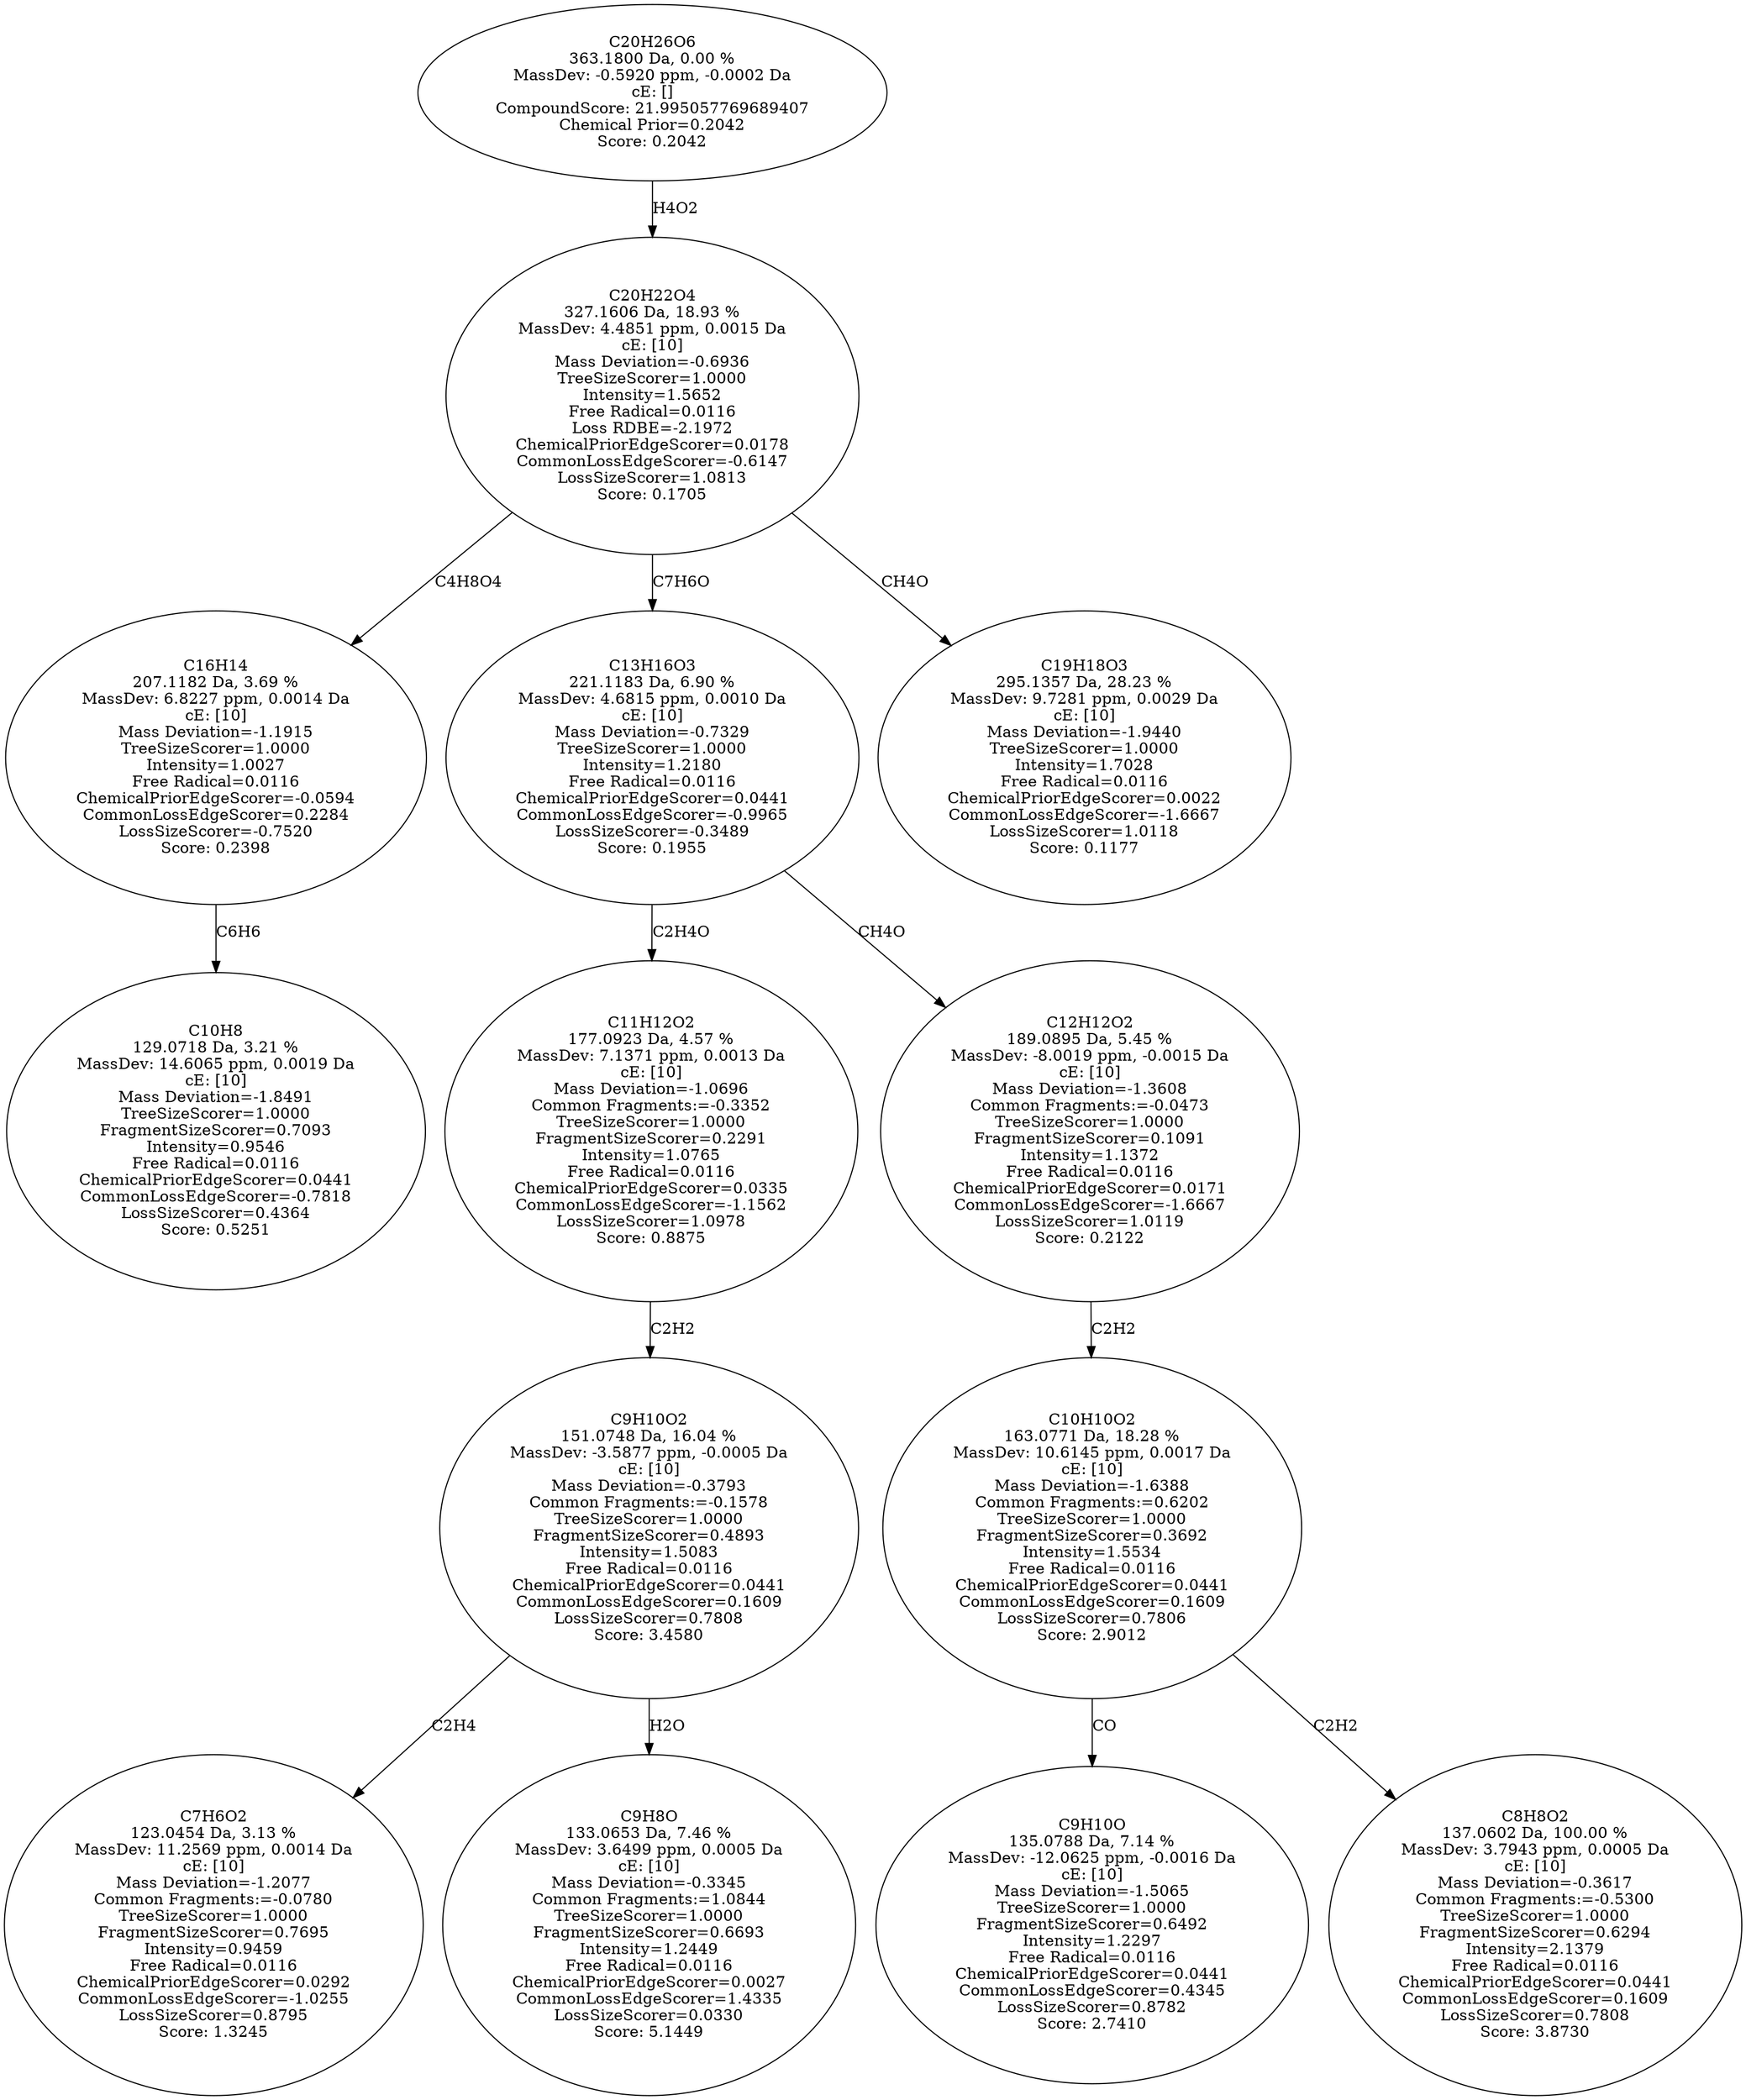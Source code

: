 strict digraph {
v1 [label="C10H8\n129.0718 Da, 3.21 %\nMassDev: 14.6065 ppm, 0.0019 Da\ncE: [10]\nMass Deviation=-1.8491\nTreeSizeScorer=1.0000\nFragmentSizeScorer=0.7093\nIntensity=0.9546\nFree Radical=0.0116\nChemicalPriorEdgeScorer=0.0441\nCommonLossEdgeScorer=-0.7818\nLossSizeScorer=0.4364\nScore: 0.5251"];
v2 [label="C16H14\n207.1182 Da, 3.69 %\nMassDev: 6.8227 ppm, 0.0014 Da\ncE: [10]\nMass Deviation=-1.1915\nTreeSizeScorer=1.0000\nIntensity=1.0027\nFree Radical=0.0116\nChemicalPriorEdgeScorer=-0.0594\nCommonLossEdgeScorer=0.2284\nLossSizeScorer=-0.7520\nScore: 0.2398"];
v3 [label="C7H6O2\n123.0454 Da, 3.13 %\nMassDev: 11.2569 ppm, 0.0014 Da\ncE: [10]\nMass Deviation=-1.2077\nCommon Fragments:=-0.0780\nTreeSizeScorer=1.0000\nFragmentSizeScorer=0.7695\nIntensity=0.9459\nFree Radical=0.0116\nChemicalPriorEdgeScorer=0.0292\nCommonLossEdgeScorer=-1.0255\nLossSizeScorer=0.8795\nScore: 1.3245"];
v4 [label="C9H8O\n133.0653 Da, 7.46 %\nMassDev: 3.6499 ppm, 0.0005 Da\ncE: [10]\nMass Deviation=-0.3345\nCommon Fragments:=1.0844\nTreeSizeScorer=1.0000\nFragmentSizeScorer=0.6693\nIntensity=1.2449\nFree Radical=0.0116\nChemicalPriorEdgeScorer=0.0027\nCommonLossEdgeScorer=1.4335\nLossSizeScorer=0.0330\nScore: 5.1449"];
v5 [label="C9H10O2\n151.0748 Da, 16.04 %\nMassDev: -3.5877 ppm, -0.0005 Da\ncE: [10]\nMass Deviation=-0.3793\nCommon Fragments:=-0.1578\nTreeSizeScorer=1.0000\nFragmentSizeScorer=0.4893\nIntensity=1.5083\nFree Radical=0.0116\nChemicalPriorEdgeScorer=0.0441\nCommonLossEdgeScorer=0.1609\nLossSizeScorer=0.7808\nScore: 3.4580"];
v6 [label="C11H12O2\n177.0923 Da, 4.57 %\nMassDev: 7.1371 ppm, 0.0013 Da\ncE: [10]\nMass Deviation=-1.0696\nCommon Fragments:=-0.3352\nTreeSizeScorer=1.0000\nFragmentSizeScorer=0.2291\nIntensity=1.0765\nFree Radical=0.0116\nChemicalPriorEdgeScorer=0.0335\nCommonLossEdgeScorer=-1.1562\nLossSizeScorer=1.0978\nScore: 0.8875"];
v7 [label="C9H10O\n135.0788 Da, 7.14 %\nMassDev: -12.0625 ppm, -0.0016 Da\ncE: [10]\nMass Deviation=-1.5065\nTreeSizeScorer=1.0000\nFragmentSizeScorer=0.6492\nIntensity=1.2297\nFree Radical=0.0116\nChemicalPriorEdgeScorer=0.0441\nCommonLossEdgeScorer=0.4345\nLossSizeScorer=0.8782\nScore: 2.7410"];
v8 [label="C8H8O2\n137.0602 Da, 100.00 %\nMassDev: 3.7943 ppm, 0.0005 Da\ncE: [10]\nMass Deviation=-0.3617\nCommon Fragments:=-0.5300\nTreeSizeScorer=1.0000\nFragmentSizeScorer=0.6294\nIntensity=2.1379\nFree Radical=0.0116\nChemicalPriorEdgeScorer=0.0441\nCommonLossEdgeScorer=0.1609\nLossSizeScorer=0.7808\nScore: 3.8730"];
v9 [label="C10H10O2\n163.0771 Da, 18.28 %\nMassDev: 10.6145 ppm, 0.0017 Da\ncE: [10]\nMass Deviation=-1.6388\nCommon Fragments:=0.6202\nTreeSizeScorer=1.0000\nFragmentSizeScorer=0.3692\nIntensity=1.5534\nFree Radical=0.0116\nChemicalPriorEdgeScorer=0.0441\nCommonLossEdgeScorer=0.1609\nLossSizeScorer=0.7806\nScore: 2.9012"];
v10 [label="C12H12O2\n189.0895 Da, 5.45 %\nMassDev: -8.0019 ppm, -0.0015 Da\ncE: [10]\nMass Deviation=-1.3608\nCommon Fragments:=-0.0473\nTreeSizeScorer=1.0000\nFragmentSizeScorer=0.1091\nIntensity=1.1372\nFree Radical=0.0116\nChemicalPriorEdgeScorer=0.0171\nCommonLossEdgeScorer=-1.6667\nLossSizeScorer=1.0119\nScore: 0.2122"];
v11 [label="C13H16O3\n221.1183 Da, 6.90 %\nMassDev: 4.6815 ppm, 0.0010 Da\ncE: [10]\nMass Deviation=-0.7329\nTreeSizeScorer=1.0000\nIntensity=1.2180\nFree Radical=0.0116\nChemicalPriorEdgeScorer=0.0441\nCommonLossEdgeScorer=-0.9965\nLossSizeScorer=-0.3489\nScore: 0.1955"];
v12 [label="C19H18O3\n295.1357 Da, 28.23 %\nMassDev: 9.7281 ppm, 0.0029 Da\ncE: [10]\nMass Deviation=-1.9440\nTreeSizeScorer=1.0000\nIntensity=1.7028\nFree Radical=0.0116\nChemicalPriorEdgeScorer=0.0022\nCommonLossEdgeScorer=-1.6667\nLossSizeScorer=1.0118\nScore: 0.1177"];
v13 [label="C20H22O4\n327.1606 Da, 18.93 %\nMassDev: 4.4851 ppm, 0.0015 Da\ncE: [10]\nMass Deviation=-0.6936\nTreeSizeScorer=1.0000\nIntensity=1.5652\nFree Radical=0.0116\nLoss RDBE=-2.1972\nChemicalPriorEdgeScorer=0.0178\nCommonLossEdgeScorer=-0.6147\nLossSizeScorer=1.0813\nScore: 0.1705"];
v14 [label="C20H26O6\n363.1800 Da, 0.00 %\nMassDev: -0.5920 ppm, -0.0002 Da\ncE: []\nCompoundScore: 21.995057769689407\nChemical Prior=0.2042\nScore: 0.2042"];
v2 -> v1 [label="C6H6"];
v13 -> v2 [label="C4H8O4"];
v5 -> v3 [label="C2H4"];
v5 -> v4 [label="H2O"];
v6 -> v5 [label="C2H2"];
v11 -> v6 [label="C2H4O"];
v9 -> v7 [label="CO"];
v9 -> v8 [label="C2H2"];
v10 -> v9 [label="C2H2"];
v11 -> v10 [label="CH4O"];
v13 -> v11 [label="C7H6O"];
v13 -> v12 [label="CH4O"];
v14 -> v13 [label="H4O2"];
}